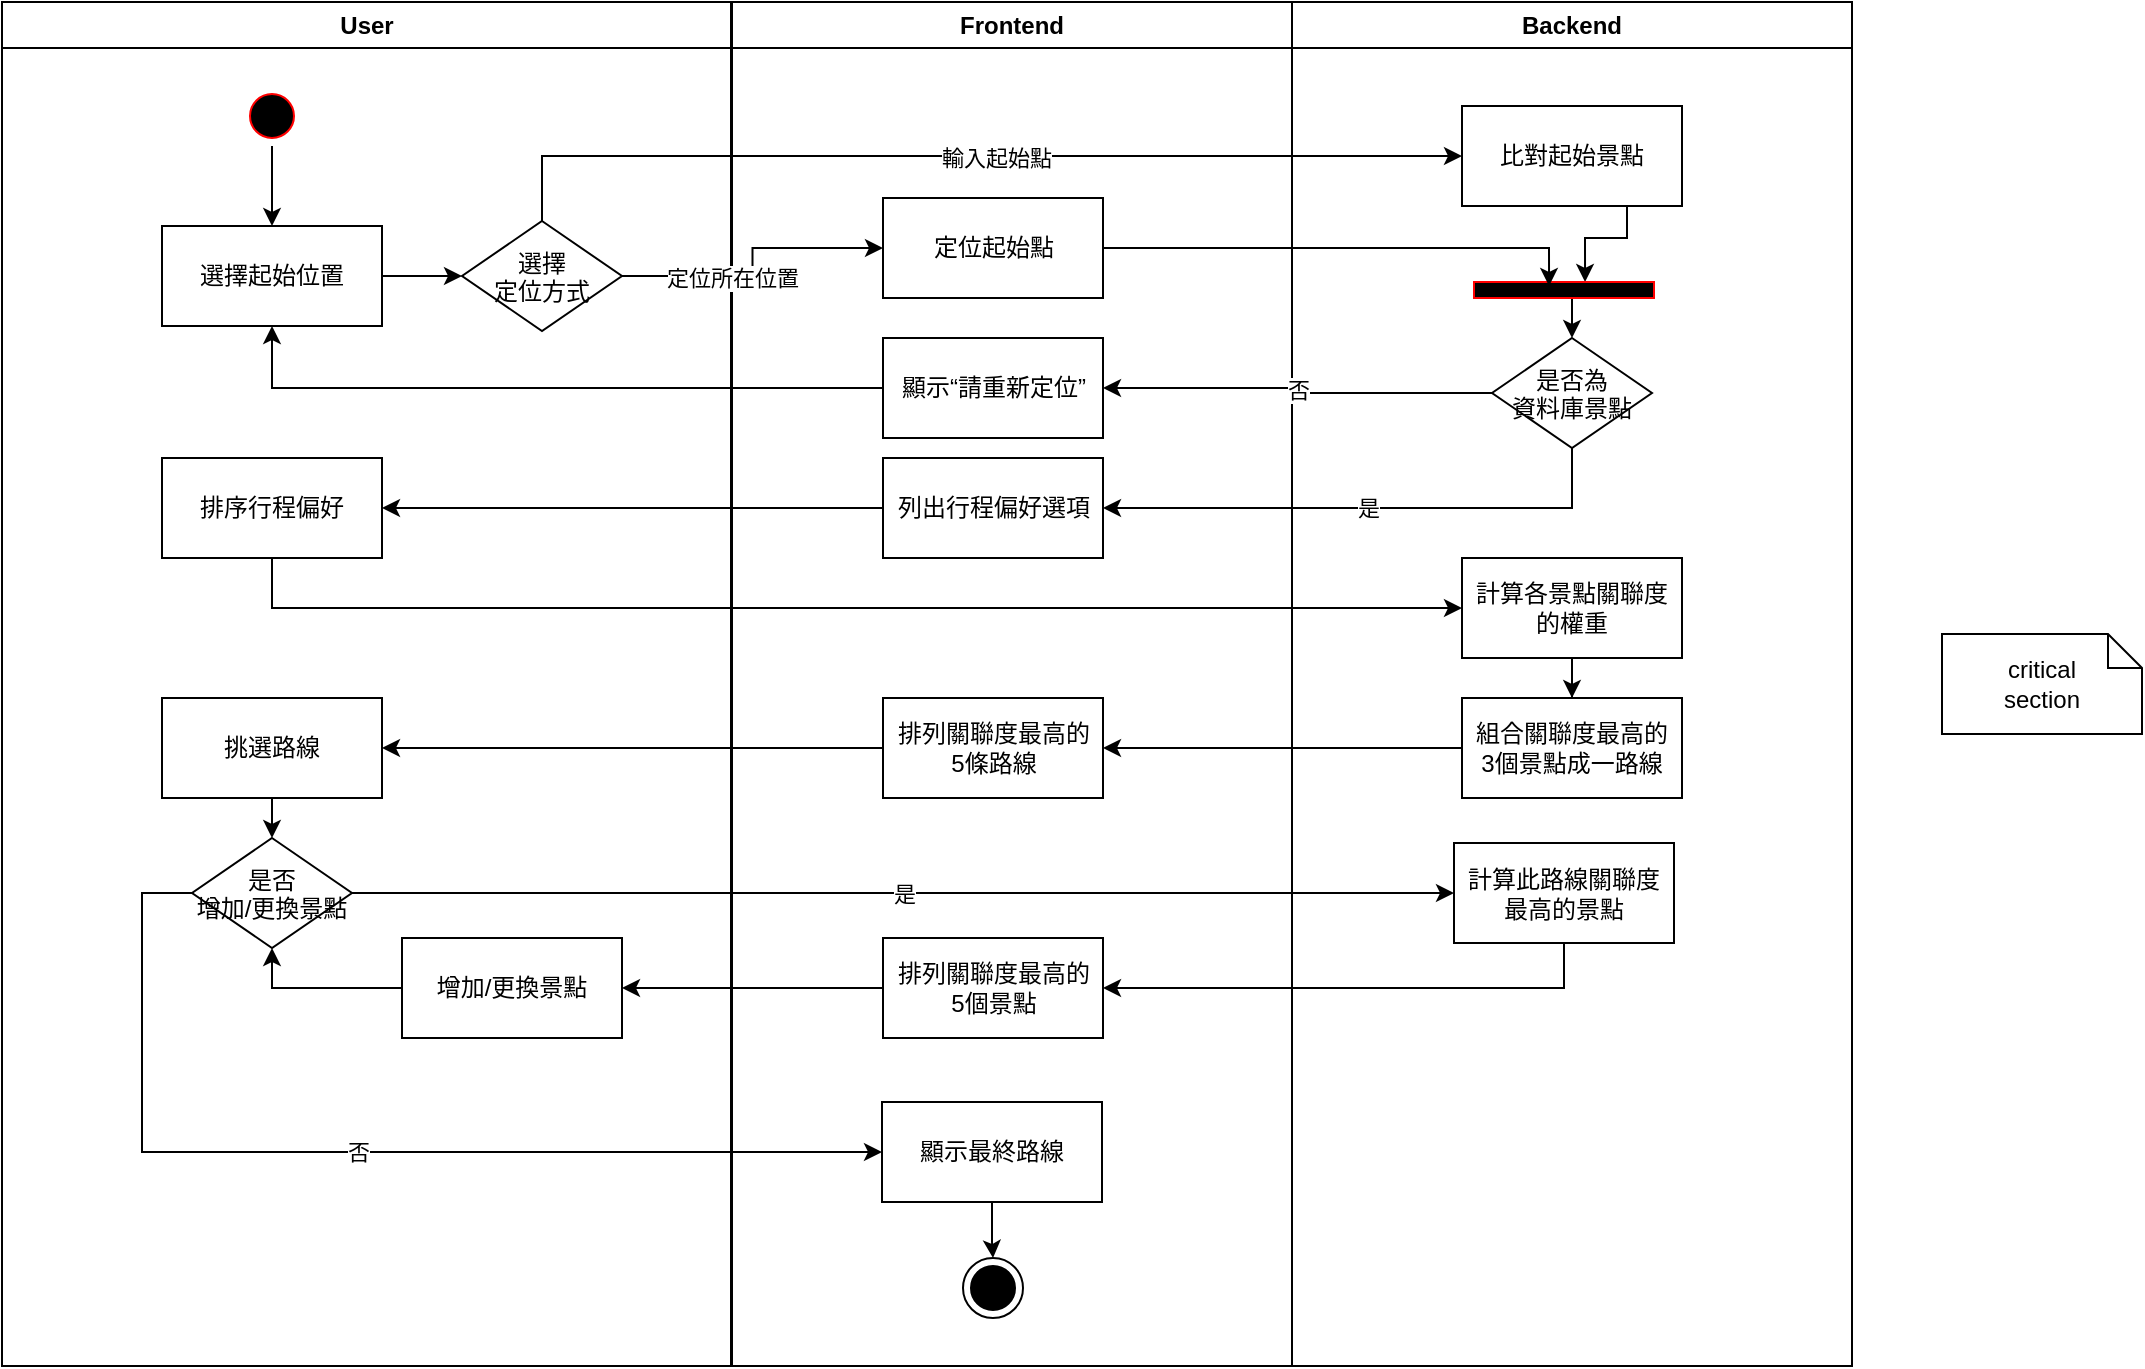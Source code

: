 <mxfile version="13.7.1" type="github">
  <diagram name="Page-1" id="e7e014a7-5840-1c2e-5031-d8a46d1fe8dd">
    <mxGraphModel dx="1395" dy="752" grid="1" gridSize="10" guides="1" tooltips="1" connect="1" arrows="1" fold="1" page="1" pageScale="1" pageWidth="1169" pageHeight="826" background="#ffffff" math="0" shadow="0">
      <root>
        <mxCell id="0" />
        <mxCell id="1" parent="0" />
        <mxCell id="2" value="User" style="swimlane;whiteSpace=wrap" parent="1" vertex="1">
          <mxGeometry x="80" y="72" width="364.5" height="682" as="geometry" />
        </mxCell>
        <mxCell id="ppK0j8vu8VuufxJVlu7I-67" style="edgeStyle=orthogonalEdgeStyle;rounded=0;orthogonalLoop=1;jettySize=auto;html=1;exitX=0.5;exitY=1;exitDx=0;exitDy=0;entryX=0.5;entryY=0;entryDx=0;entryDy=0;strokeColor=#000000;fillColor=#000000;" edge="1" parent="2" source="5" target="ppK0j8vu8VuufxJVlu7I-57">
          <mxGeometry relative="1" as="geometry" />
        </mxCell>
        <mxCell id="5" value="" style="ellipse;shape=startState;fillColor=#000000;strokeColor=#ff0000;" parent="2" vertex="1">
          <mxGeometry x="120" y="42" width="30" height="30" as="geometry" />
        </mxCell>
        <mxCell id="ppK0j8vu8VuufxJVlu7I-68" style="edgeStyle=orthogonalEdgeStyle;rounded=0;orthogonalLoop=1;jettySize=auto;html=1;exitX=1;exitY=0.5;exitDx=0;exitDy=0;entryX=0;entryY=0.5;entryDx=0;entryDy=0;strokeColor=#000000;fillColor=#000000;" edge="1" parent="2" source="ppK0j8vu8VuufxJVlu7I-57" target="21">
          <mxGeometry relative="1" as="geometry" />
        </mxCell>
        <mxCell id="ppK0j8vu8VuufxJVlu7I-57" value="選擇起始位置" style="rounded=0;whiteSpace=wrap;html=1;fillColor=#FFFFFF;" vertex="1" parent="2">
          <mxGeometry x="80" y="112" width="110" height="50" as="geometry" />
        </mxCell>
        <mxCell id="21" value="選擇&#xa;定位方式" style="rhombus;fillColor=#FFFFFF;strokeColor=#000000;" parent="2" vertex="1">
          <mxGeometry x="230" y="109.5" width="80" height="55" as="geometry" />
        </mxCell>
        <mxCell id="ppK0j8vu8VuufxJVlu7I-70" value="排序行程偏好" style="rounded=0;whiteSpace=wrap;html=1;" vertex="1" parent="2">
          <mxGeometry x="80" y="228" width="110" height="50" as="geometry" />
        </mxCell>
        <mxCell id="ppK0j8vu8VuufxJVlu7I-112" style="edgeStyle=orthogonalEdgeStyle;rounded=0;orthogonalLoop=1;jettySize=auto;html=1;exitX=0.5;exitY=1;exitDx=0;exitDy=0;entryX=0.5;entryY=0;entryDx=0;entryDy=0;strokeColor=#000000;fillColor=#000000;" edge="1" parent="2" source="ppK0j8vu8VuufxJVlu7I-109" target="ppK0j8vu8VuufxJVlu7I-111">
          <mxGeometry relative="1" as="geometry" />
        </mxCell>
        <mxCell id="ppK0j8vu8VuufxJVlu7I-109" value="挑選路線" style="rounded=0;whiteSpace=wrap;html=1;" vertex="1" parent="2">
          <mxGeometry x="80" y="348" width="110" height="50" as="geometry" />
        </mxCell>
        <mxCell id="ppK0j8vu8VuufxJVlu7I-111" value="是否&#xa;增加/更換景點" style="rhombus;fillColor=#FFFFFF;strokeColor=#000000;" vertex="1" parent="2">
          <mxGeometry x="95" y="418" width="80" height="55" as="geometry" />
        </mxCell>
        <mxCell id="ppK0j8vu8VuufxJVlu7I-124" style="edgeStyle=orthogonalEdgeStyle;rounded=0;orthogonalLoop=1;jettySize=auto;html=1;entryX=0.5;entryY=1;entryDx=0;entryDy=0;strokeColor=#000000;fillColor=#000000;" edge="1" parent="2" source="ppK0j8vu8VuufxJVlu7I-123" target="ppK0j8vu8VuufxJVlu7I-111">
          <mxGeometry relative="1" as="geometry">
            <Array as="points">
              <mxPoint x="135" y="493" />
            </Array>
          </mxGeometry>
        </mxCell>
        <mxCell id="ppK0j8vu8VuufxJVlu7I-123" value="增加/更換景點" style="rounded=0;whiteSpace=wrap;html=1;strokeColor=#000000;fillColor=#FFFFFF;" vertex="1" parent="2">
          <mxGeometry x="200" y="468" width="110" height="50" as="geometry" />
        </mxCell>
        <mxCell id="3" value="Frontend" style="swimlane;whiteSpace=wrap" parent="1" vertex="1">
          <mxGeometry x="445" y="72" width="280" height="682" as="geometry" />
        </mxCell>
        <mxCell id="ppK0j8vu8VuufxJVlu7I-50" value="定位起始點" style="rounded=0;whiteSpace=wrap;html=1;" vertex="1" parent="3">
          <mxGeometry x="75.5" y="98" width="110" height="50" as="geometry" />
        </mxCell>
        <mxCell id="ppK0j8vu8VuufxJVlu7I-72" value="列出行程偏好選項" style="rounded=0;whiteSpace=wrap;html=1;" vertex="1" parent="3">
          <mxGeometry x="75.5" y="228" width="110" height="50" as="geometry" />
        </mxCell>
        <mxCell id="ppK0j8vu8VuufxJVlu7I-86" value="顯示“請重新定位”" style="rounded=0;whiteSpace=wrap;html=1;" vertex="1" parent="3">
          <mxGeometry x="75.5" y="168" width="110" height="50" as="geometry" />
        </mxCell>
        <mxCell id="ppK0j8vu8VuufxJVlu7I-101" value="排列關聯度最高的&lt;br&gt;5條路線" style="rounded=0;whiteSpace=wrap;html=1;" vertex="1" parent="3">
          <mxGeometry x="75.5" y="348" width="110" height="50" as="geometry" />
        </mxCell>
        <mxCell id="ppK0j8vu8VuufxJVlu7I-121" value="排列關聯度最高的&lt;br&gt;5個景點" style="rounded=0;whiteSpace=wrap;html=1;strokeColor=#000000;fillColor=#FFFFFF;" vertex="1" parent="3">
          <mxGeometry x="75.5" y="468" width="110" height="50" as="geometry" />
        </mxCell>
        <mxCell id="38" value="" style="ellipse;shape=endState;fillColor=#000000;strokeColor=#000000;" parent="3" vertex="1">
          <mxGeometry x="115.5" y="628" width="30" height="30" as="geometry" />
        </mxCell>
        <mxCell id="ppK0j8vu8VuufxJVlu7I-127" style="edgeStyle=orthogonalEdgeStyle;rounded=0;orthogonalLoop=1;jettySize=auto;html=1;entryX=0.5;entryY=0;entryDx=0;entryDy=0;strokeColor=#000000;fillColor=#000000;" edge="1" parent="3" source="ppK0j8vu8VuufxJVlu7I-125" target="38">
          <mxGeometry relative="1" as="geometry" />
        </mxCell>
        <mxCell id="ppK0j8vu8VuufxJVlu7I-125" value="顯示最終路線" style="rounded=0;whiteSpace=wrap;html=1;strokeColor=#000000;fillColor=#FFFFFF;" vertex="1" parent="3">
          <mxGeometry x="75" y="550" width="110" height="50" as="geometry" />
        </mxCell>
        <mxCell id="4" value="Backend" style="swimlane;whiteSpace=wrap" parent="1" vertex="1">
          <mxGeometry x="725" y="72" width="280" height="682" as="geometry" />
        </mxCell>
        <mxCell id="ppK0j8vu8VuufxJVlu7I-64" style="edgeStyle=orthogonalEdgeStyle;rounded=0;orthogonalLoop=1;jettySize=auto;html=1;exitX=0.75;exitY=1;exitDx=0;exitDy=0;entryX=0.617;entryY=0;entryDx=0;entryDy=0;entryPerimeter=0;strokeColor=#000000;fillColor=#000000;" edge="1" parent="4" source="ppK0j8vu8VuufxJVlu7I-52" target="34">
          <mxGeometry relative="1" as="geometry">
            <Array as="points">
              <mxPoint x="168" y="118" />
              <mxPoint x="146" y="118" />
            </Array>
          </mxGeometry>
        </mxCell>
        <mxCell id="ppK0j8vu8VuufxJVlu7I-52" value="比對起始景點" style="rounded=0;whiteSpace=wrap;html=1;" vertex="1" parent="4">
          <mxGeometry x="85" y="52" width="110" height="50" as="geometry" />
        </mxCell>
        <mxCell id="ppK0j8vu8VuufxJVlu7I-103" style="edgeStyle=orthogonalEdgeStyle;rounded=0;orthogonalLoop=1;jettySize=auto;html=1;exitX=0.5;exitY=1;exitDx=0;exitDy=0;entryX=0.5;entryY=0;entryDx=0;entryDy=0;strokeColor=#000000;fillColor=#000000;" edge="1" parent="4" source="34" target="ppK0j8vu8VuufxJVlu7I-76">
          <mxGeometry relative="1" as="geometry" />
        </mxCell>
        <mxCell id="34" value="" style="whiteSpace=wrap;strokeColor=#FF0000;fillColor=#000000;" parent="4" vertex="1">
          <mxGeometry x="91" y="140" width="90" height="8" as="geometry" />
        </mxCell>
        <mxCell id="ppK0j8vu8VuufxJVlu7I-76" value="是否為&#xa;資料庫景點" style="rhombus;fillColor=#FFFFFF;strokeColor=#000000;" vertex="1" parent="4">
          <mxGeometry x="100" y="168" width="80" height="55" as="geometry" />
        </mxCell>
        <mxCell id="ppK0j8vu8VuufxJVlu7I-99" value="計算各景點關聯度&lt;br&gt;的權重" style="rounded=0;whiteSpace=wrap;html=1;" vertex="1" parent="4">
          <mxGeometry x="85" y="278" width="110" height="50" as="geometry" />
        </mxCell>
        <mxCell id="ppK0j8vu8VuufxJVlu7I-106" value="組合關聯度最高的&lt;br&gt;3個景點成一路線" style="rounded=0;whiteSpace=wrap;html=1;" vertex="1" parent="4">
          <mxGeometry x="85" y="348" width="110" height="50" as="geometry" />
        </mxCell>
        <mxCell id="ppK0j8vu8VuufxJVlu7I-105" style="edgeStyle=orthogonalEdgeStyle;rounded=0;orthogonalLoop=1;jettySize=auto;html=1;exitX=0.5;exitY=1;exitDx=0;exitDy=0;strokeColor=#000000;fillColor=#000000;" edge="1" parent="4" source="ppK0j8vu8VuufxJVlu7I-99" target="ppK0j8vu8VuufxJVlu7I-106">
          <mxGeometry relative="1" as="geometry">
            <mxPoint x="140" y="378" as="targetPoint" />
          </mxGeometry>
        </mxCell>
        <mxCell id="ppK0j8vu8VuufxJVlu7I-119" value="計算此路線關聯度&lt;br&gt;最高的景點" style="rounded=0;whiteSpace=wrap;html=1;strokeColor=#000000;fillColor=#FFFFFF;" vertex="1" parent="4">
          <mxGeometry x="81" y="420.5" width="110" height="50" as="geometry" />
        </mxCell>
        <mxCell id="ppK0j8vu8VuufxJVlu7I-53" style="edgeStyle=orthogonalEdgeStyle;rounded=0;orthogonalLoop=1;jettySize=auto;html=1;exitX=1;exitY=0.5;exitDx=0;exitDy=0;strokeColor=#000000;entryX=0.417;entryY=0.25;entryDx=0;entryDy=0;entryPerimeter=0;" edge="1" parent="1" source="ppK0j8vu8VuufxJVlu7I-50" target="34">
          <mxGeometry relative="1" as="geometry">
            <mxPoint x="850" y="300" as="targetPoint" />
            <Array as="points">
              <mxPoint x="853" y="195" />
            </Array>
          </mxGeometry>
        </mxCell>
        <mxCell id="ppK0j8vu8VuufxJVlu7I-61" style="edgeStyle=orthogonalEdgeStyle;rounded=0;orthogonalLoop=1;jettySize=auto;html=1;exitX=1;exitY=0.5;exitDx=0;exitDy=0;entryX=0;entryY=0.5;entryDx=0;entryDy=0;strokeColor=#000000;fillColor=#000000;" edge="1" parent="1" source="21" target="ppK0j8vu8VuufxJVlu7I-50">
          <mxGeometry relative="1" as="geometry" />
        </mxCell>
        <mxCell id="ppK0j8vu8VuufxJVlu7I-66" value="定位所在位置" style="edgeLabel;html=1;align=center;verticalAlign=middle;resizable=0;points=[];" vertex="1" connectable="0" parent="ppK0j8vu8VuufxJVlu7I-61">
          <mxGeometry x="-0.24" y="-1" relative="1" as="geometry">
            <mxPoint as="offset" />
          </mxGeometry>
        </mxCell>
        <mxCell id="ppK0j8vu8VuufxJVlu7I-62" style="edgeStyle=orthogonalEdgeStyle;rounded=0;orthogonalLoop=1;jettySize=auto;html=1;exitX=0.5;exitY=0;exitDx=0;exitDy=0;strokeColor=#000000;fillColor=#000000;entryX=0;entryY=0.5;entryDx=0;entryDy=0;" edge="1" parent="1" source="21" target="ppK0j8vu8VuufxJVlu7I-52">
          <mxGeometry relative="1" as="geometry">
            <mxPoint x="750" y="160" as="targetPoint" />
          </mxGeometry>
        </mxCell>
        <mxCell id="ppK0j8vu8VuufxJVlu7I-65" value="輸入起始點" style="edgeLabel;html=1;align=center;verticalAlign=middle;resizable=0;points=[];" vertex="1" connectable="0" parent="ppK0j8vu8VuufxJVlu7I-62">
          <mxGeometry x="0.051" y="-1" relative="1" as="geometry">
            <mxPoint as="offset" />
          </mxGeometry>
        </mxCell>
        <mxCell id="ppK0j8vu8VuufxJVlu7I-87" value="否" style="edgeStyle=orthogonalEdgeStyle;rounded=0;orthogonalLoop=1;jettySize=auto;html=1;exitX=0;exitY=0.5;exitDx=0;exitDy=0;entryX=1;entryY=0.5;entryDx=0;entryDy=0;strokeColor=#000000;fillColor=#000000;" edge="1" parent="1" source="ppK0j8vu8VuufxJVlu7I-76" target="ppK0j8vu8VuufxJVlu7I-86">
          <mxGeometry relative="1" as="geometry" />
        </mxCell>
        <mxCell id="ppK0j8vu8VuufxJVlu7I-88" value="是" style="edgeStyle=orthogonalEdgeStyle;rounded=0;orthogonalLoop=1;jettySize=auto;html=1;exitX=0.5;exitY=1;exitDx=0;exitDy=0;entryX=1;entryY=0.5;entryDx=0;entryDy=0;strokeColor=#000000;fillColor=#000000;" edge="1" parent="1" source="ppK0j8vu8VuufxJVlu7I-76" target="ppK0j8vu8VuufxJVlu7I-72">
          <mxGeometry relative="1" as="geometry" />
        </mxCell>
        <mxCell id="ppK0j8vu8VuufxJVlu7I-96" style="edgeStyle=orthogonalEdgeStyle;rounded=0;orthogonalLoop=1;jettySize=auto;html=1;exitX=0;exitY=0.5;exitDx=0;exitDy=0;entryX=1;entryY=0.5;entryDx=0;entryDy=0;strokeColor=#000000;fillColor=#000000;" edge="1" parent="1" source="ppK0j8vu8VuufxJVlu7I-72" target="ppK0j8vu8VuufxJVlu7I-70">
          <mxGeometry relative="1" as="geometry" />
        </mxCell>
        <mxCell id="ppK0j8vu8VuufxJVlu7I-97" style="edgeStyle=orthogonalEdgeStyle;rounded=0;orthogonalLoop=1;jettySize=auto;html=1;exitX=0;exitY=0.5;exitDx=0;exitDy=0;entryX=0.5;entryY=1;entryDx=0;entryDy=0;strokeColor=#000000;fillColor=#000000;" edge="1" parent="1" source="ppK0j8vu8VuufxJVlu7I-86" target="ppK0j8vu8VuufxJVlu7I-57">
          <mxGeometry relative="1" as="geometry" />
        </mxCell>
        <mxCell id="ppK0j8vu8VuufxJVlu7I-100" style="edgeStyle=orthogonalEdgeStyle;rounded=0;orthogonalLoop=1;jettySize=auto;html=1;strokeColor=#000000;fillColor=#000000;exitX=0;exitY=0.5;exitDx=0;exitDy=0;" edge="1" parent="1" source="ppK0j8vu8VuufxJVlu7I-106" target="ppK0j8vu8VuufxJVlu7I-101">
          <mxGeometry relative="1" as="geometry">
            <mxPoint x="630" y="413" as="targetPoint" />
          </mxGeometry>
        </mxCell>
        <mxCell id="ppK0j8vu8VuufxJVlu7I-107" style="edgeStyle=orthogonalEdgeStyle;rounded=0;orthogonalLoop=1;jettySize=auto;html=1;exitX=0.5;exitY=1;exitDx=0;exitDy=0;strokeColor=#000000;fillColor=#000000;entryX=0;entryY=0.5;entryDx=0;entryDy=0;" edge="1" parent="1" source="ppK0j8vu8VuufxJVlu7I-70" target="ppK0j8vu8VuufxJVlu7I-99">
          <mxGeometry relative="1" as="geometry">
            <mxPoint x="740" y="400" as="targetPoint" />
          </mxGeometry>
        </mxCell>
        <mxCell id="31" value="critical&#xa;section" style="shape=note;whiteSpace=wrap;size=17" parent="1" vertex="1">
          <mxGeometry x="1050" y="388" width="100" height="50" as="geometry" />
        </mxCell>
        <mxCell id="ppK0j8vu8VuufxJVlu7I-108" style="edgeStyle=orthogonalEdgeStyle;rounded=0;orthogonalLoop=1;jettySize=auto;html=1;exitX=0;exitY=0.5;exitDx=0;exitDy=0;strokeColor=#000000;fillColor=#000000;" edge="1" parent="1" source="ppK0j8vu8VuufxJVlu7I-101" target="ppK0j8vu8VuufxJVlu7I-109">
          <mxGeometry relative="1" as="geometry">
            <mxPoint x="270" y="445" as="targetPoint" />
          </mxGeometry>
        </mxCell>
        <mxCell id="ppK0j8vu8VuufxJVlu7I-118" value="是" style="edgeStyle=orthogonalEdgeStyle;rounded=0;orthogonalLoop=1;jettySize=auto;html=1;exitX=1;exitY=0.5;exitDx=0;exitDy=0;strokeColor=#000000;fillColor=#000000;entryX=0;entryY=0.5;entryDx=0;entryDy=0;" edge="1" parent="1" source="ppK0j8vu8VuufxJVlu7I-111" target="ppK0j8vu8VuufxJVlu7I-119">
          <mxGeometry relative="1" as="geometry">
            <mxPoint x="520" y="518" as="targetPoint" />
          </mxGeometry>
        </mxCell>
        <mxCell id="ppK0j8vu8VuufxJVlu7I-120" style="edgeStyle=orthogonalEdgeStyle;rounded=0;orthogonalLoop=1;jettySize=auto;html=1;exitX=0.5;exitY=1;exitDx=0;exitDy=0;strokeColor=#000000;fillColor=#000000;entryX=1;entryY=0.5;entryDx=0;entryDy=0;" edge="1" parent="1" source="ppK0j8vu8VuufxJVlu7I-119" target="ppK0j8vu8VuufxJVlu7I-121">
          <mxGeometry relative="1" as="geometry">
            <mxPoint x="390" y="590" as="targetPoint" />
          </mxGeometry>
        </mxCell>
        <mxCell id="ppK0j8vu8VuufxJVlu7I-122" style="edgeStyle=orthogonalEdgeStyle;rounded=0;orthogonalLoop=1;jettySize=auto;html=1;strokeColor=#000000;fillColor=#000000;entryX=1;entryY=0.5;entryDx=0;entryDy=0;" edge="1" parent="1" source="ppK0j8vu8VuufxJVlu7I-121" target="ppK0j8vu8VuufxJVlu7I-123">
          <mxGeometry relative="1" as="geometry">
            <mxPoint x="390" y="577.5" as="targetPoint" />
          </mxGeometry>
        </mxCell>
        <mxCell id="ppK0j8vu8VuufxJVlu7I-126" value="否" style="edgeStyle=orthogonalEdgeStyle;rounded=0;orthogonalLoop=1;jettySize=auto;html=1;entryX=0;entryY=0.5;entryDx=0;entryDy=0;strokeColor=#000000;fillColor=#000000;" edge="1" parent="1" source="ppK0j8vu8VuufxJVlu7I-111" target="ppK0j8vu8VuufxJVlu7I-125">
          <mxGeometry relative="1" as="geometry">
            <Array as="points">
              <mxPoint x="150" y="518" />
              <mxPoint x="150" y="647" />
            </Array>
          </mxGeometry>
        </mxCell>
      </root>
    </mxGraphModel>
  </diagram>
</mxfile>
